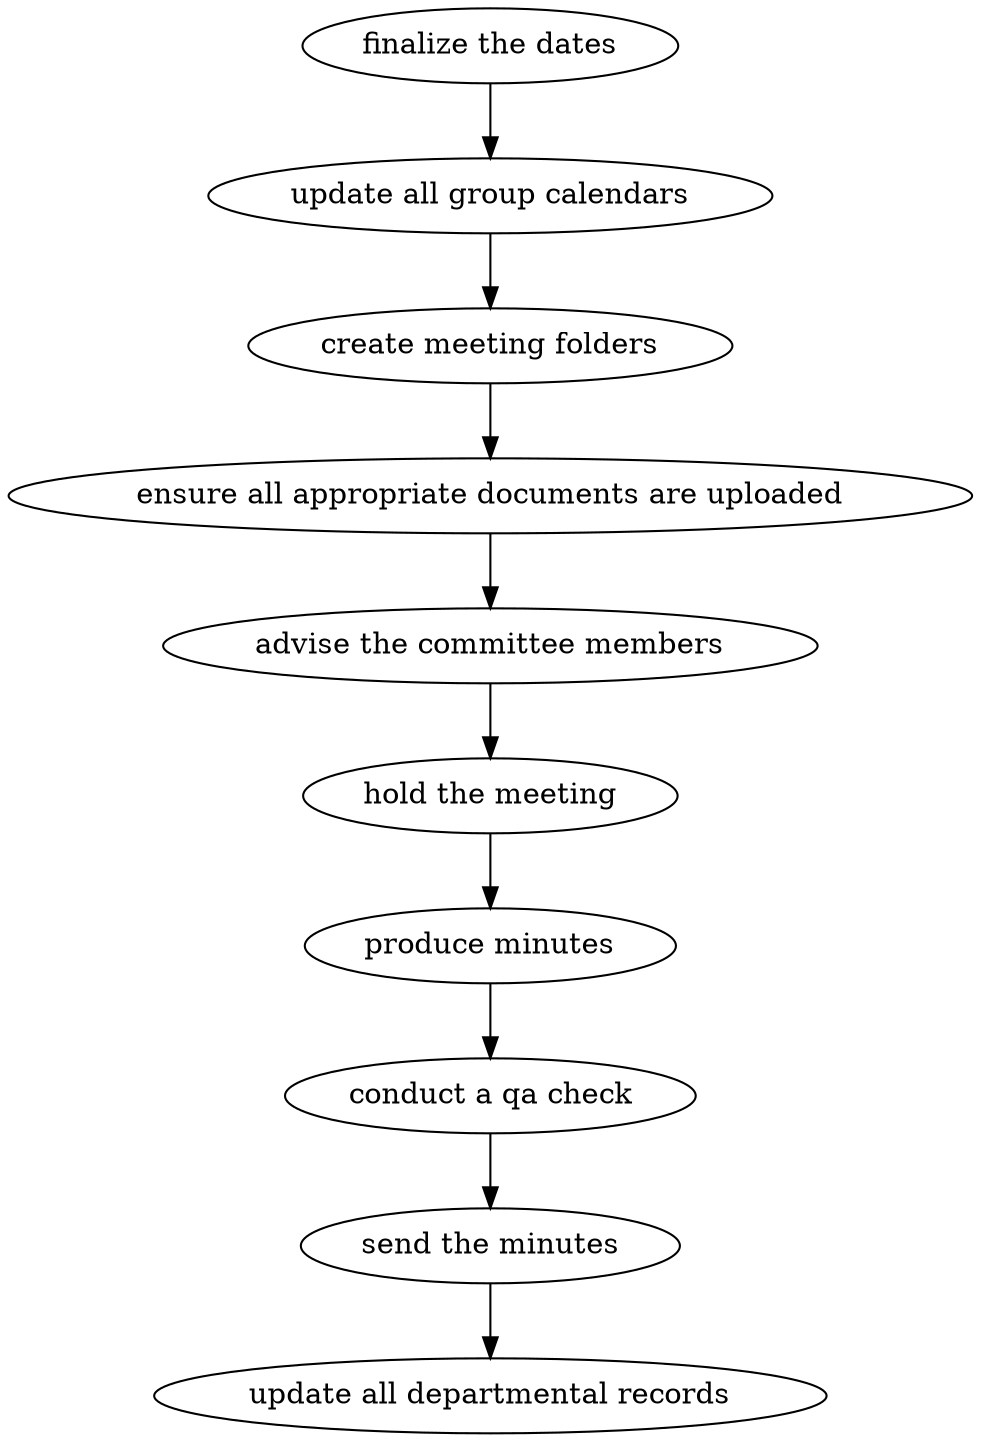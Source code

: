 strict digraph "doc-9.4" {
	graph [name="doc-9.4"];
	"finalize the dates"	[attrs="{'type': 'Activity', 'label': 'finalize the dates'}"];
	"update all group calendars"	[attrs="{'type': 'Activity', 'label': 'update all group calendars'}"];
	"finalize the dates" -> "update all group calendars"	[attrs="{'type': 'flow', 'label': 'flow'}"];
	"create meeting folders"	[attrs="{'type': 'Activity', 'label': 'create meeting folders'}"];
	"update all group calendars" -> "create meeting folders"	[attrs="{'type': 'flow', 'label': 'flow'}"];
	"ensure all appropriate documents are uploaded"	[attrs="{'type': 'Activity', 'label': 'ensure all appropriate documents are uploaded'}"];
	"create meeting folders" -> "ensure all appropriate documents are uploaded"	[attrs="{'type': 'flow', 'label': 'flow'}"];
	"advise the committee members"	[attrs="{'type': 'Activity', 'label': 'advise the committee members'}"];
	"ensure all appropriate documents are uploaded" -> "advise the committee members"	[attrs="{'type': 'flow', 'label': 'flow'}"];
	"hold the meeting"	[attrs="{'type': 'Activity', 'label': 'hold the meeting'}"];
	"advise the committee members" -> "hold the meeting"	[attrs="{'type': 'flow', 'label': 'flow'}"];
	"produce minutes"	[attrs="{'type': 'Activity', 'label': 'produce minutes'}"];
	"hold the meeting" -> "produce minutes"	[attrs="{'type': 'flow', 'label': 'flow'}"];
	"conduct a qa check"	[attrs="{'type': 'Activity', 'label': 'conduct a qa check'}"];
	"produce minutes" -> "conduct a qa check"	[attrs="{'type': 'flow', 'label': 'flow'}"];
	"send the minutes"	[attrs="{'type': 'Activity', 'label': 'send the minutes'}"];
	"conduct a qa check" -> "send the minutes"	[attrs="{'type': 'flow', 'label': 'flow'}"];
	"update all departmental records"	[attrs="{'type': 'Activity', 'label': 'update all departmental records'}"];
	"send the minutes" -> "update all departmental records"	[attrs="{'type': 'flow', 'label': 'flow'}"];
}
